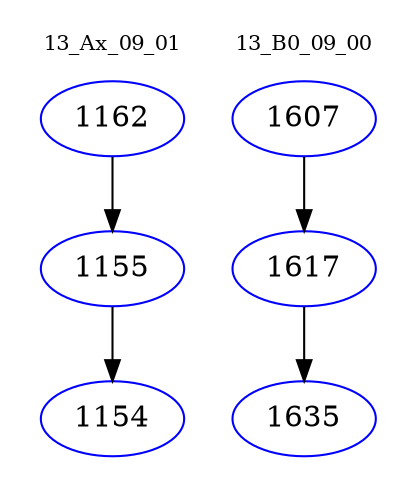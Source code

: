 digraph{
subgraph cluster_0 {
color = white
label = "13_Ax_09_01";
fontsize=10;
T0_1162 [label="1162", color="blue"]
T0_1162 -> T0_1155 [color="black"]
T0_1155 [label="1155", color="blue"]
T0_1155 -> T0_1154 [color="black"]
T0_1154 [label="1154", color="blue"]
}
subgraph cluster_1 {
color = white
label = "13_B0_09_00";
fontsize=10;
T1_1607 [label="1607", color="blue"]
T1_1607 -> T1_1617 [color="black"]
T1_1617 [label="1617", color="blue"]
T1_1617 -> T1_1635 [color="black"]
T1_1635 [label="1635", color="blue"]
}
}

